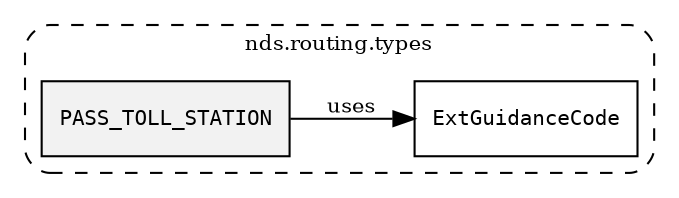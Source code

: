 /**
 * This dot file creates symbol collaboration diagram for PASS_TOLL_STATION.
 */
digraph ZSERIO
{
    node [shape=box, fontsize=10];
    rankdir="LR";
    fontsize=10;
    tooltip="PASS_TOLL_STATION collaboration diagram";

    subgraph "cluster_nds.routing.types"
    {
        style="dashed, rounded";
        label="nds.routing.types";
        tooltip="Package nds.routing.types";
        href="../../../content/packages/nds.routing.types.html#Package-nds-routing-types";
        target="_parent";

        "PASS_TOLL_STATION" [style="filled", fillcolor="#0000000D", target="_parent", label=<<font face="monospace"><table align="center" border="0" cellspacing="0" cellpadding="0"><tr><td href="../../../content/packages/nds.routing.types.html#Constant-PASS_TOLL_STATION" title="Constant defined in nds.routing.types">PASS_TOLL_STATION</td></tr></table></font>>];
        "ExtGuidanceCode" [target="_parent", label=<<font face="monospace"><table align="center" border="0" cellspacing="0" cellpadding="0"><tr><td href="../../../content/packages/nds.routing.types.html#Subtype-ExtGuidanceCode" title="Subtype defined in nds.routing.types">ExtGuidanceCode</td></tr></table></font>>];
    }

    "PASS_TOLL_STATION" -> "ExtGuidanceCode" [label="uses", fontsize=10];
}
